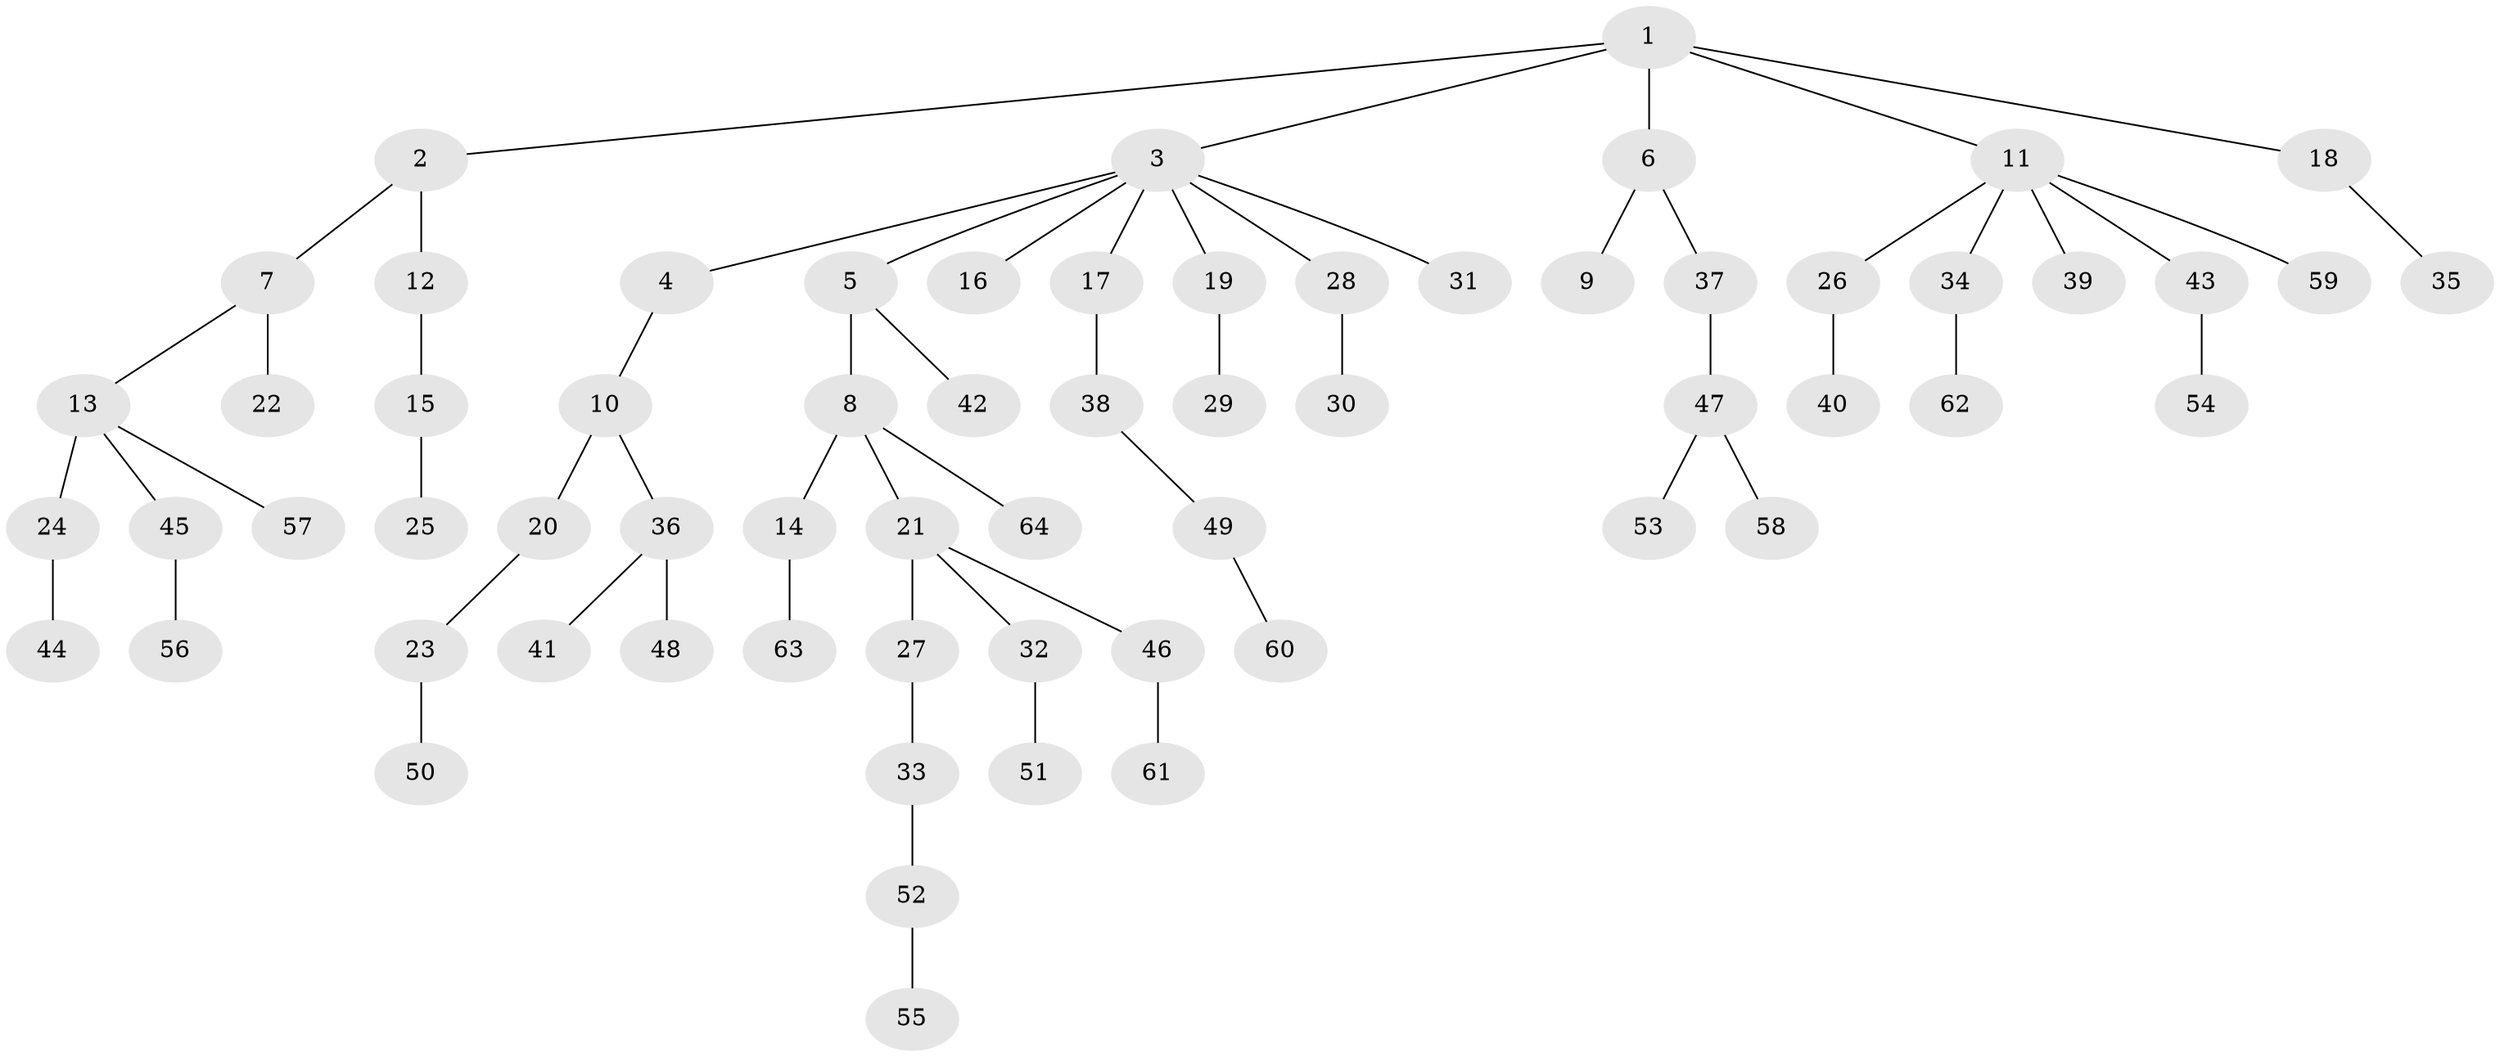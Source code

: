 // original degree distribution, {6: 0.0078125, 3: 0.15625, 1: 0.5, 7: 0.015625, 5: 0.03125, 4: 0.0625, 2: 0.2265625}
// Generated by graph-tools (version 1.1) at 2025/37/03/09/25 02:37:00]
// undirected, 64 vertices, 63 edges
graph export_dot {
graph [start="1"]
  node [color=gray90,style=filled];
  1;
  2;
  3;
  4;
  5;
  6;
  7;
  8;
  9;
  10;
  11;
  12;
  13;
  14;
  15;
  16;
  17;
  18;
  19;
  20;
  21;
  22;
  23;
  24;
  25;
  26;
  27;
  28;
  29;
  30;
  31;
  32;
  33;
  34;
  35;
  36;
  37;
  38;
  39;
  40;
  41;
  42;
  43;
  44;
  45;
  46;
  47;
  48;
  49;
  50;
  51;
  52;
  53;
  54;
  55;
  56;
  57;
  58;
  59;
  60;
  61;
  62;
  63;
  64;
  1 -- 2 [weight=1.0];
  1 -- 3 [weight=1.0];
  1 -- 6 [weight=1.0];
  1 -- 11 [weight=1.0];
  1 -- 18 [weight=1.0];
  2 -- 7 [weight=1.0];
  2 -- 12 [weight=1.0];
  3 -- 4 [weight=1.0];
  3 -- 5 [weight=1.0];
  3 -- 16 [weight=1.0];
  3 -- 17 [weight=1.0];
  3 -- 19 [weight=1.0];
  3 -- 28 [weight=1.0];
  3 -- 31 [weight=1.0];
  4 -- 10 [weight=1.0];
  5 -- 8 [weight=1.0];
  5 -- 42 [weight=1.0];
  6 -- 9 [weight=1.0];
  6 -- 37 [weight=1.0];
  7 -- 13 [weight=1.0];
  7 -- 22 [weight=1.0];
  8 -- 14 [weight=1.0];
  8 -- 21 [weight=1.0];
  8 -- 64 [weight=1.0];
  10 -- 20 [weight=2.0];
  10 -- 36 [weight=1.0];
  11 -- 26 [weight=1.0];
  11 -- 34 [weight=1.0];
  11 -- 39 [weight=1.0];
  11 -- 43 [weight=1.0];
  11 -- 59 [weight=1.0];
  12 -- 15 [weight=1.0];
  13 -- 24 [weight=3.0];
  13 -- 45 [weight=1.0];
  13 -- 57 [weight=1.0];
  14 -- 63 [weight=1.0];
  15 -- 25 [weight=1.0];
  17 -- 38 [weight=1.0];
  18 -- 35 [weight=1.0];
  19 -- 29 [weight=3.0];
  20 -- 23 [weight=1.0];
  21 -- 27 [weight=1.0];
  21 -- 32 [weight=1.0];
  21 -- 46 [weight=1.0];
  23 -- 50 [weight=1.0];
  24 -- 44 [weight=1.0];
  26 -- 40 [weight=1.0];
  27 -- 33 [weight=1.0];
  28 -- 30 [weight=2.0];
  32 -- 51 [weight=1.0];
  33 -- 52 [weight=1.0];
  34 -- 62 [weight=1.0];
  36 -- 41 [weight=1.0];
  36 -- 48 [weight=1.0];
  37 -- 47 [weight=1.0];
  38 -- 49 [weight=1.0];
  43 -- 54 [weight=1.0];
  45 -- 56 [weight=1.0];
  46 -- 61 [weight=1.0];
  47 -- 53 [weight=1.0];
  47 -- 58 [weight=1.0];
  49 -- 60 [weight=1.0];
  52 -- 55 [weight=2.0];
}
